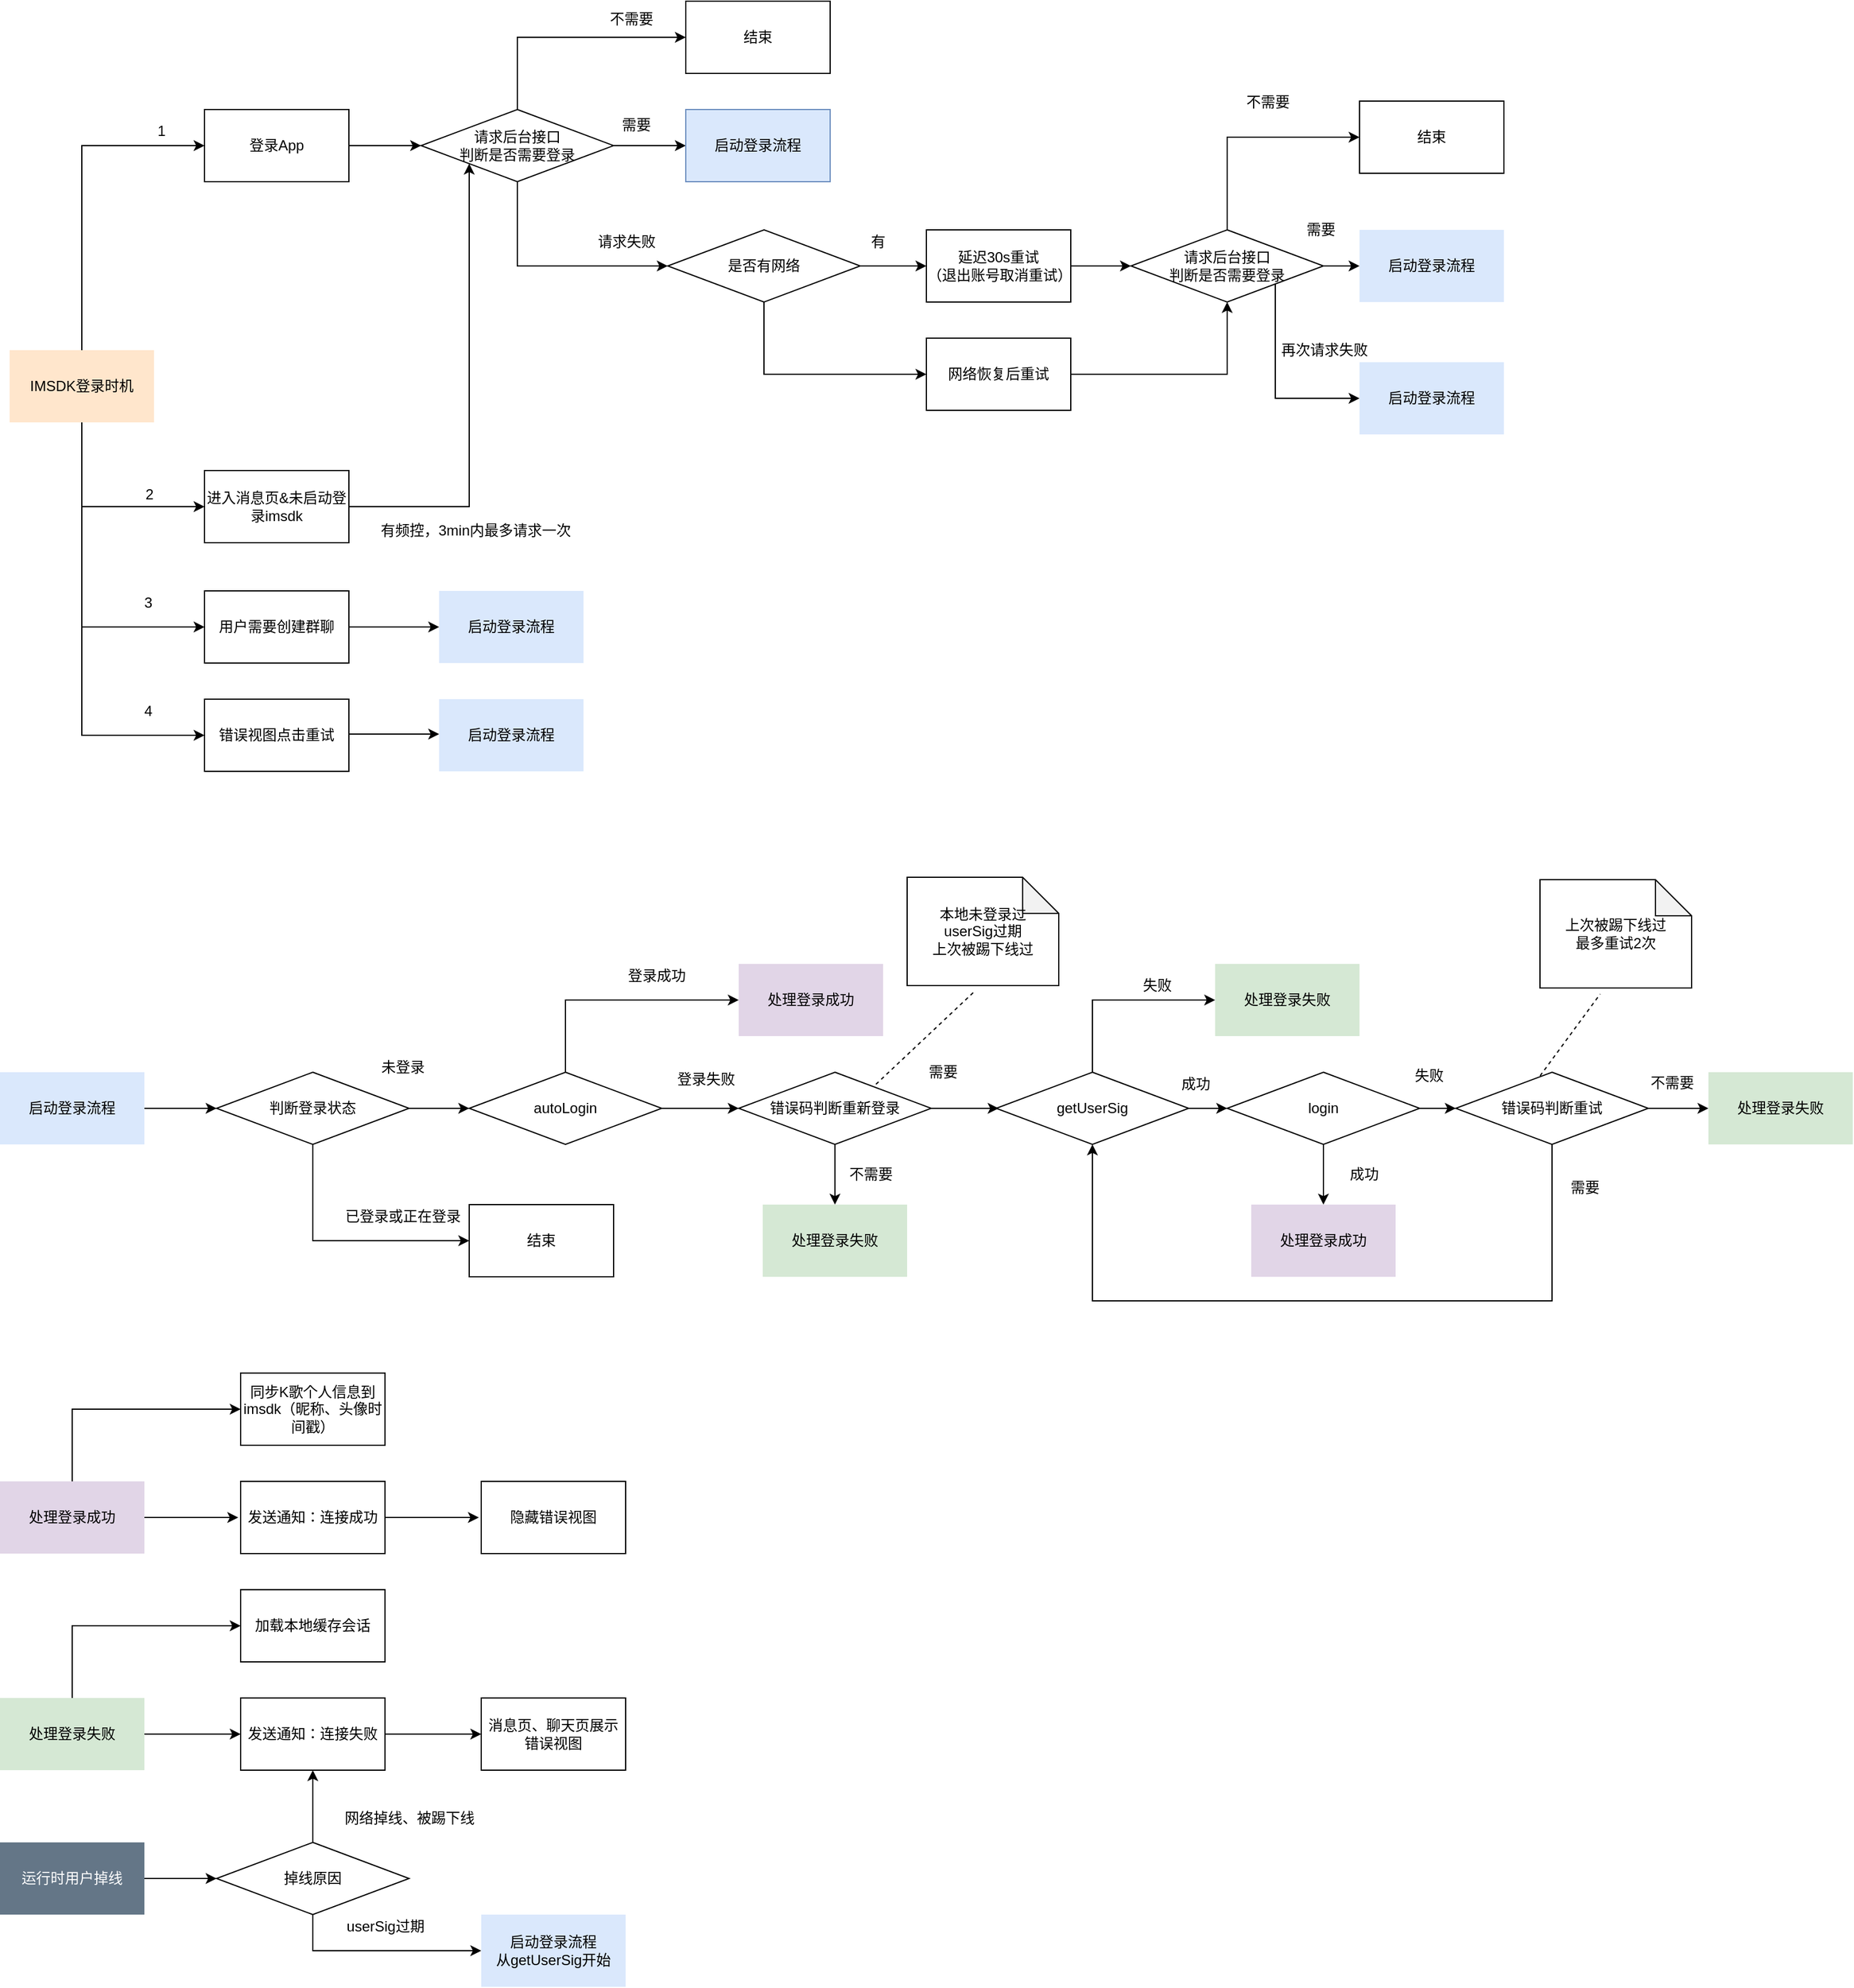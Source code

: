 <mxfile version="12.3.3" type="github" pages="1">
  <diagram id="c0NUUx905rl7YYBqa5l2" name="Page-1">
    <mxGraphModel dx="2066" dy="1060" grid="1" gridSize="10" guides="1" tooltips="1" connect="1" arrows="1" fold="1" page="1" pageScale="1" pageWidth="4681" pageHeight="3300" math="0" shadow="0">
      <root>
        <mxCell id="0"/>
        <mxCell id="1" parent="0"/>
        <mxCell id="lAbQS1DIYK83FeChOZU8-4" style="edgeStyle=orthogonalEdgeStyle;rounded=0;orthogonalLoop=1;jettySize=auto;html=1;exitX=1;exitY=0.5;exitDx=0;exitDy=0;entryX=0;entryY=0.5;entryDx=0;entryDy=0;" parent="1" source="lAbQS1DIYK83FeChOZU8-1" target="lAbQS1DIYK83FeChOZU8-2" edge="1">
          <mxGeometry relative="1" as="geometry"/>
        </mxCell>
        <mxCell id="lAbQS1DIYK83FeChOZU8-1" value="登录App" style="rounded=0;whiteSpace=wrap;html=1;" parent="1" vertex="1">
          <mxGeometry x="482" y="290" width="120" height="60" as="geometry"/>
        </mxCell>
        <mxCell id="lAbQS1DIYK83FeChOZU8-6" style="edgeStyle=orthogonalEdgeStyle;rounded=0;orthogonalLoop=1;jettySize=auto;html=1;exitX=1;exitY=0.5;exitDx=0;exitDy=0;" parent="1" source="lAbQS1DIYK83FeChOZU8-2" target="lAbQS1DIYK83FeChOZU8-5" edge="1">
          <mxGeometry relative="1" as="geometry"/>
        </mxCell>
        <mxCell id="lAbQS1DIYK83FeChOZU8-9" style="edgeStyle=orthogonalEdgeStyle;rounded=0;orthogonalLoop=1;jettySize=auto;html=1;exitX=0.5;exitY=1;exitDx=0;exitDy=0;entryX=0;entryY=0.5;entryDx=0;entryDy=0;" parent="1" source="lAbQS1DIYK83FeChOZU8-2" target="lAbQS1DIYK83FeChOZU8-14" edge="1">
          <mxGeometry relative="1" as="geometry">
            <mxPoint x="882" y="420" as="targetPoint"/>
          </mxGeometry>
        </mxCell>
        <mxCell id="lAbQS1DIYK83FeChOZU8-12" style="edgeStyle=orthogonalEdgeStyle;rounded=0;orthogonalLoop=1;jettySize=auto;html=1;exitX=0.5;exitY=0;exitDx=0;exitDy=0;entryX=0;entryY=0.5;entryDx=0;entryDy=0;" parent="1" source="lAbQS1DIYK83FeChOZU8-2" target="lAbQS1DIYK83FeChOZU8-11" edge="1">
          <mxGeometry relative="1" as="geometry"/>
        </mxCell>
        <mxCell id="lAbQS1DIYK83FeChOZU8-2" value="请求后台接口&lt;br&gt;判断是否需要登录" style="rhombus;whiteSpace=wrap;html=1;" parent="1" vertex="1">
          <mxGeometry x="662" y="290" width="160" height="60" as="geometry"/>
        </mxCell>
        <mxCell id="lAbQS1DIYK83FeChOZU8-5" value="启动登录流程" style="rounded=0;whiteSpace=wrap;html=1;fillColor=#dae8fc;strokeColor=#6c8ebf;" parent="1" vertex="1">
          <mxGeometry x="882" y="290" width="120" height="60" as="geometry"/>
        </mxCell>
        <mxCell id="lAbQS1DIYK83FeChOZU8-8" value="请求失败" style="text;html=1;resizable=0;points=[];autosize=1;align=left;verticalAlign=top;spacingTop=-4;" parent="1" vertex="1">
          <mxGeometry x="807" y="390" width="60" height="20" as="geometry"/>
        </mxCell>
        <mxCell id="lAbQS1DIYK83FeChOZU8-10" value="需要" style="text;html=1;resizable=0;points=[];autosize=1;align=left;verticalAlign=top;spacingTop=-4;" parent="1" vertex="1">
          <mxGeometry x="827" y="293" width="40" height="20" as="geometry"/>
        </mxCell>
        <mxCell id="lAbQS1DIYK83FeChOZU8-11" value="结束" style="rounded=0;whiteSpace=wrap;html=1;" parent="1" vertex="1">
          <mxGeometry x="882" y="200" width="120" height="60" as="geometry"/>
        </mxCell>
        <mxCell id="lAbQS1DIYK83FeChOZU8-13" value="不需要" style="text;html=1;resizable=0;points=[];autosize=1;align=left;verticalAlign=top;spacingTop=-4;" parent="1" vertex="1">
          <mxGeometry x="817" y="205" width="50" height="20" as="geometry"/>
        </mxCell>
        <mxCell id="lAbQS1DIYK83FeChOZU8-16" style="edgeStyle=orthogonalEdgeStyle;rounded=0;orthogonalLoop=1;jettySize=auto;html=1;exitX=1;exitY=0.5;exitDx=0;exitDy=0;entryX=0;entryY=0.5;entryDx=0;entryDy=0;" parent="1" source="lAbQS1DIYK83FeChOZU8-14" target="lAbQS1DIYK83FeChOZU8-15" edge="1">
          <mxGeometry relative="1" as="geometry"/>
        </mxCell>
        <mxCell id="lAbQS1DIYK83FeChOZU8-19" style="edgeStyle=orthogonalEdgeStyle;rounded=0;orthogonalLoop=1;jettySize=auto;html=1;exitX=0.5;exitY=1;exitDx=0;exitDy=0;entryX=0;entryY=0.5;entryDx=0;entryDy=0;" parent="1" source="lAbQS1DIYK83FeChOZU8-14" target="lAbQS1DIYK83FeChOZU8-18" edge="1">
          <mxGeometry relative="1" as="geometry"/>
        </mxCell>
        <mxCell id="lAbQS1DIYK83FeChOZU8-14" value="是否有网络" style="rhombus;whiteSpace=wrap;html=1;" parent="1" vertex="1">
          <mxGeometry x="867" y="390" width="160" height="60" as="geometry"/>
        </mxCell>
        <mxCell id="lAbQS1DIYK83FeChOZU8-21" style="edgeStyle=orthogonalEdgeStyle;rounded=0;orthogonalLoop=1;jettySize=auto;html=1;exitX=1;exitY=0.5;exitDx=0;exitDy=0;entryX=0;entryY=0.5;entryDx=0;entryDy=0;" parent="1" source="lAbQS1DIYK83FeChOZU8-15" target="lAbQS1DIYK83FeChOZU8-20" edge="1">
          <mxGeometry relative="1" as="geometry"/>
        </mxCell>
        <mxCell id="lAbQS1DIYK83FeChOZU8-15" value="延迟30s重试&lt;br&gt;（退出账号取消重试）" style="rounded=0;whiteSpace=wrap;html=1;" parent="1" vertex="1">
          <mxGeometry x="1082" y="390" width="120" height="60" as="geometry"/>
        </mxCell>
        <mxCell id="lAbQS1DIYK83FeChOZU8-17" value="有" style="text;html=1;resizable=0;points=[];autosize=1;align=left;verticalAlign=top;spacingTop=-4;" parent="1" vertex="1">
          <mxGeometry x="1034" y="390" width="30" height="20" as="geometry"/>
        </mxCell>
        <mxCell id="lAbQS1DIYK83FeChOZU8-22" style="edgeStyle=orthogonalEdgeStyle;rounded=0;orthogonalLoop=1;jettySize=auto;html=1;exitX=1;exitY=0.5;exitDx=0;exitDy=0;entryX=0.5;entryY=1;entryDx=0;entryDy=0;" parent="1" source="lAbQS1DIYK83FeChOZU8-18" target="lAbQS1DIYK83FeChOZU8-20" edge="1">
          <mxGeometry relative="1" as="geometry"/>
        </mxCell>
        <mxCell id="lAbQS1DIYK83FeChOZU8-18" value="网络恢复后重试" style="rounded=0;whiteSpace=wrap;html=1;" parent="1" vertex="1">
          <mxGeometry x="1082" y="480" width="120" height="60" as="geometry"/>
        </mxCell>
        <mxCell id="lAbQS1DIYK83FeChOZU8-24" style="edgeStyle=orthogonalEdgeStyle;rounded=0;orthogonalLoop=1;jettySize=auto;html=1;exitX=0.5;exitY=0;exitDx=0;exitDy=0;entryX=0;entryY=0.5;entryDx=0;entryDy=0;" parent="1" source="lAbQS1DIYK83FeChOZU8-20" target="lAbQS1DIYK83FeChOZU8-23" edge="1">
          <mxGeometry relative="1" as="geometry"/>
        </mxCell>
        <mxCell id="lAbQS1DIYK83FeChOZU8-33" style="edgeStyle=orthogonalEdgeStyle;rounded=0;orthogonalLoop=1;jettySize=auto;html=1;exitX=1;exitY=0.5;exitDx=0;exitDy=0;entryX=0;entryY=0.5;entryDx=0;entryDy=0;" parent="1" source="lAbQS1DIYK83FeChOZU8-20" target="lAbQS1DIYK83FeChOZU8-25" edge="1">
          <mxGeometry relative="1" as="geometry"/>
        </mxCell>
        <mxCell id="lAbQS1DIYK83FeChOZU8-35" style="edgeStyle=orthogonalEdgeStyle;rounded=0;orthogonalLoop=1;jettySize=auto;html=1;exitX=1;exitY=1;exitDx=0;exitDy=0;entryX=0;entryY=0.5;entryDx=0;entryDy=0;" parent="1" source="lAbQS1DIYK83FeChOZU8-20" target="lAbQS1DIYK83FeChOZU8-34" edge="1">
          <mxGeometry relative="1" as="geometry">
            <Array as="points">
              <mxPoint x="1372" y="530"/>
            </Array>
          </mxGeometry>
        </mxCell>
        <mxCell id="lAbQS1DIYK83FeChOZU8-20" value="请求后台接口&lt;br&gt;判断是否需要登录" style="rhombus;whiteSpace=wrap;html=1;" parent="1" vertex="1">
          <mxGeometry x="1252" y="390" width="160" height="60" as="geometry"/>
        </mxCell>
        <mxCell id="lAbQS1DIYK83FeChOZU8-23" value="结束" style="rounded=0;whiteSpace=wrap;html=1;" parent="1" vertex="1">
          <mxGeometry x="1442" y="283" width="120" height="60" as="geometry"/>
        </mxCell>
        <mxCell id="lAbQS1DIYK83FeChOZU8-25" value="启动登录流程" style="rounded=0;whiteSpace=wrap;html=1;fillColor=#dae8fc;strokeColor=none;" parent="1" vertex="1">
          <mxGeometry x="1442" y="390" width="120" height="60" as="geometry"/>
        </mxCell>
        <mxCell id="lAbQS1DIYK83FeChOZU8-26" value="不需要" style="text;html=1;resizable=0;points=[];autosize=1;align=left;verticalAlign=top;spacingTop=-4;" parent="1" vertex="1">
          <mxGeometry x="1346" y="274" width="50" height="20" as="geometry"/>
        </mxCell>
        <mxCell id="lAbQS1DIYK83FeChOZU8-28" value="需要" style="text;html=1;resizable=0;points=[];autosize=1;align=left;verticalAlign=top;spacingTop=-4;" parent="1" vertex="1">
          <mxGeometry x="1396" y="380" width="40" height="20" as="geometry"/>
        </mxCell>
        <mxCell id="lAbQS1DIYK83FeChOZU8-34" value="启动登录流程" style="rounded=0;whiteSpace=wrap;html=1;strokeColor=none;fillColor=#dae8fc;" parent="1" vertex="1">
          <mxGeometry x="1442" y="500" width="120" height="60" as="geometry"/>
        </mxCell>
        <mxCell id="lAbQS1DIYK83FeChOZU8-37" value="再次请求失败" style="text;html=1;resizable=0;points=[];autosize=1;align=left;verticalAlign=top;spacingTop=-4;" parent="1" vertex="1">
          <mxGeometry x="1375" y="480" width="90" height="20" as="geometry"/>
        </mxCell>
        <mxCell id="lAbQS1DIYK83FeChOZU8-40" style="edgeStyle=orthogonalEdgeStyle;rounded=0;orthogonalLoop=1;jettySize=auto;html=1;exitX=1;exitY=0.5;exitDx=0;exitDy=0;entryX=0;entryY=0.5;entryDx=0;entryDy=0;" parent="1" source="lAbQS1DIYK83FeChOZU8-38" edge="1">
          <mxGeometry relative="1" as="geometry">
            <mxPoint x="492" y="1120" as="targetPoint"/>
          </mxGeometry>
        </mxCell>
        <mxCell id="lAbQS1DIYK83FeChOZU8-38" value="启动登录流程" style="rounded=0;whiteSpace=wrap;html=1;strokeColor=none;fillColor=#dae8fc;" parent="1" vertex="1">
          <mxGeometry x="312" y="1090" width="120" height="60" as="geometry"/>
        </mxCell>
        <mxCell id="lAbQS1DIYK83FeChOZU8-45" style="edgeStyle=orthogonalEdgeStyle;rounded=0;orthogonalLoop=1;jettySize=auto;html=1;exitX=0.5;exitY=1;exitDx=0;exitDy=0;entryX=0;entryY=0.5;entryDx=0;entryDy=0;" parent="1" source="lAbQS1DIYK83FeChOZU8-41" target="lAbQS1DIYK83FeChOZU8-44" edge="1">
          <mxGeometry relative="1" as="geometry"/>
        </mxCell>
        <mxCell id="lAbQS1DIYK83FeChOZU8-46" style="edgeStyle=orthogonalEdgeStyle;rounded=0;orthogonalLoop=1;jettySize=auto;html=1;exitX=1;exitY=0.5;exitDx=0;exitDy=0;entryX=0;entryY=0.5;entryDx=0;entryDy=0;" parent="1" source="lAbQS1DIYK83FeChOZU8-41" edge="1">
          <mxGeometry relative="1" as="geometry">
            <mxPoint x="702" y="1120" as="targetPoint"/>
          </mxGeometry>
        </mxCell>
        <mxCell id="lAbQS1DIYK83FeChOZU8-41" value="判断登录状态" style="rhombus;whiteSpace=wrap;html=1;" parent="1" vertex="1">
          <mxGeometry x="492" y="1090" width="160" height="60" as="geometry"/>
        </mxCell>
        <mxCell id="lAbQS1DIYK83FeChOZU8-44" value="结束" style="rounded=0;whiteSpace=wrap;html=1;" parent="1" vertex="1">
          <mxGeometry x="702" y="1200" width="120" height="60" as="geometry"/>
        </mxCell>
        <mxCell id="lAbQS1DIYK83FeChOZU8-57" style="edgeStyle=orthogonalEdgeStyle;rounded=0;orthogonalLoop=1;jettySize=auto;html=1;exitX=0.5;exitY=0;exitDx=0;exitDy=0;entryX=0;entryY=0.5;entryDx=0;entryDy=0;" parent="1" source="lAbQS1DIYK83FeChOZU8-47" target="lAbQS1DIYK83FeChOZU8-51" edge="1">
          <mxGeometry relative="1" as="geometry"/>
        </mxCell>
        <mxCell id="lAbQS1DIYK83FeChOZU8-58" style="edgeStyle=orthogonalEdgeStyle;rounded=0;orthogonalLoop=1;jettySize=auto;html=1;exitX=1;exitY=0.5;exitDx=0;exitDy=0;entryX=0;entryY=0.5;entryDx=0;entryDy=0;" parent="1" source="lAbQS1DIYK83FeChOZU8-47" edge="1">
          <mxGeometry relative="1" as="geometry">
            <mxPoint x="926" y="1120" as="targetPoint"/>
          </mxGeometry>
        </mxCell>
        <mxCell id="lAbQS1DIYK83FeChOZU8-47" value="autoLogin" style="rhombus;whiteSpace=wrap;html=1;" parent="1" vertex="1">
          <mxGeometry x="702" y="1090" width="160" height="60" as="geometry"/>
        </mxCell>
        <mxCell id="lAbQS1DIYK83FeChOZU8-48" value="已登录或正在登录" style="text;html=1;resizable=0;points=[];autosize=1;align=left;verticalAlign=top;spacingTop=-4;" parent="1" vertex="1">
          <mxGeometry x="597" y="1200" width="110" height="20" as="geometry"/>
        </mxCell>
        <mxCell id="lAbQS1DIYK83FeChOZU8-49" value="未登录" style="text;html=1;resizable=0;points=[];autosize=1;align=left;verticalAlign=top;spacingTop=-4;" parent="1" vertex="1">
          <mxGeometry x="627" y="1076" width="50" height="20" as="geometry"/>
        </mxCell>
        <mxCell id="lAbQS1DIYK83FeChOZU8-51" value="处理登录成功" style="rounded=0;whiteSpace=wrap;html=1;strokeColor=none;fillColor=#e1d5e7;" parent="1" vertex="1">
          <mxGeometry x="926" y="1000" width="120" height="60" as="geometry"/>
        </mxCell>
        <mxCell id="lAbQS1DIYK83FeChOZU8-53" value="登录成功" style="text;html=1;resizable=0;points=[];autosize=1;align=left;verticalAlign=top;spacingTop=-4;" parent="1" vertex="1">
          <mxGeometry x="832" y="1000" width="60" height="20" as="geometry"/>
        </mxCell>
        <mxCell id="lAbQS1DIYK83FeChOZU8-63" style="edgeStyle=orthogonalEdgeStyle;rounded=0;orthogonalLoop=1;jettySize=auto;html=1;exitX=1;exitY=0.5;exitDx=0;exitDy=0;" parent="1" source="lAbQS1DIYK83FeChOZU8-59" edge="1">
          <mxGeometry relative="1" as="geometry">
            <mxPoint x="1142" y="1120" as="targetPoint"/>
          </mxGeometry>
        </mxCell>
        <mxCell id="lAbQS1DIYK83FeChOZU8-82" style="edgeStyle=orthogonalEdgeStyle;rounded=0;orthogonalLoop=1;jettySize=auto;html=1;exitX=0.5;exitY=1;exitDx=0;exitDy=0;entryX=0.5;entryY=0;entryDx=0;entryDy=0;" parent="1" source="lAbQS1DIYK83FeChOZU8-59" target="lAbQS1DIYK83FeChOZU8-62" edge="1">
          <mxGeometry relative="1" as="geometry"/>
        </mxCell>
        <mxCell id="lAbQS1DIYK83FeChOZU8-59" value="错误码判断重新登录" style="rhombus;whiteSpace=wrap;html=1;" parent="1" vertex="1">
          <mxGeometry x="926" y="1090" width="160" height="60" as="geometry"/>
        </mxCell>
        <mxCell id="lAbQS1DIYK83FeChOZU8-60" value="登录失败" style="text;html=1;resizable=0;points=[];autosize=1;align=left;verticalAlign=top;spacingTop=-4;" parent="1" vertex="1">
          <mxGeometry x="873" y="1086" width="60" height="20" as="geometry"/>
        </mxCell>
        <mxCell id="lAbQS1DIYK83FeChOZU8-62" value="处理登录失败" style="rounded=0;whiteSpace=wrap;html=1;fillColor=#d5e8d4;strokeColor=none;" parent="1" vertex="1">
          <mxGeometry x="946" y="1200" width="120" height="60" as="geometry"/>
        </mxCell>
        <mxCell id="lAbQS1DIYK83FeChOZU8-64" value="需要" style="text;html=1;resizable=0;points=[];autosize=1;align=left;verticalAlign=top;spacingTop=-4;" parent="1" vertex="1">
          <mxGeometry x="1082" y="1080" width="40" height="20" as="geometry"/>
        </mxCell>
        <mxCell id="lAbQS1DIYK83FeChOZU8-66" value="不需要" style="text;html=1;resizable=0;points=[];autosize=1;align=left;verticalAlign=top;spacingTop=-4;" parent="1" vertex="1">
          <mxGeometry x="1016" y="1165" width="50" height="20" as="geometry"/>
        </mxCell>
        <mxCell id="lAbQS1DIYK83FeChOZU8-69" value="处理登录失败" style="rounded=0;whiteSpace=wrap;html=1;fillColor=#d5e8d4;strokeColor=none;" parent="1" vertex="1">
          <mxGeometry x="1322" y="1000" width="120" height="60" as="geometry"/>
        </mxCell>
        <mxCell id="lAbQS1DIYK83FeChOZU8-71" value="失败" style="text;html=1;resizable=0;points=[];autosize=1;align=left;verticalAlign=top;spacingTop=-4;" parent="1" vertex="1">
          <mxGeometry x="1260" y="1008" width="40" height="20" as="geometry"/>
        </mxCell>
        <mxCell id="lAbQS1DIYK83FeChOZU8-72" value="成功" style="text;html=1;resizable=0;points=[];autosize=1;align=left;verticalAlign=top;spacingTop=-4;" parent="1" vertex="1">
          <mxGeometry x="1292" y="1090" width="40" height="20" as="geometry"/>
        </mxCell>
        <mxCell id="lAbQS1DIYK83FeChOZU8-75" style="edgeStyle=orthogonalEdgeStyle;rounded=0;orthogonalLoop=1;jettySize=auto;html=1;exitX=0.5;exitY=0;exitDx=0;exitDy=0;entryX=0;entryY=0.5;entryDx=0;entryDy=0;" parent="1" source="lAbQS1DIYK83FeChOZU8-73" target="lAbQS1DIYK83FeChOZU8-69" edge="1">
          <mxGeometry relative="1" as="geometry"/>
        </mxCell>
        <mxCell id="lAbQS1DIYK83FeChOZU8-76" style="edgeStyle=orthogonalEdgeStyle;rounded=0;orthogonalLoop=1;jettySize=auto;html=1;exitX=1;exitY=0.5;exitDx=0;exitDy=0;entryX=0;entryY=0.5;entryDx=0;entryDy=0;" parent="1" source="lAbQS1DIYK83FeChOZU8-73" target="lAbQS1DIYK83FeChOZU8-74" edge="1">
          <mxGeometry relative="1" as="geometry"/>
        </mxCell>
        <mxCell id="lAbQS1DIYK83FeChOZU8-73" value="getUserSig" style="rhombus;whiteSpace=wrap;html=1;" parent="1" vertex="1">
          <mxGeometry x="1140" y="1090" width="160" height="60" as="geometry"/>
        </mxCell>
        <mxCell id="lAbQS1DIYK83FeChOZU8-83" style="edgeStyle=orthogonalEdgeStyle;rounded=0;orthogonalLoop=1;jettySize=auto;html=1;exitX=0.5;exitY=1;exitDx=0;exitDy=0;entryX=0.5;entryY=0;entryDx=0;entryDy=0;" parent="1" source="lAbQS1DIYK83FeChOZU8-74" target="lAbQS1DIYK83FeChOZU8-78" edge="1">
          <mxGeometry relative="1" as="geometry"/>
        </mxCell>
        <mxCell id="lAbQS1DIYK83FeChOZU8-84" style="edgeStyle=orthogonalEdgeStyle;rounded=0;orthogonalLoop=1;jettySize=auto;html=1;exitX=1;exitY=0.5;exitDx=0;exitDy=0;entryX=0;entryY=0.5;entryDx=0;entryDy=0;" parent="1" source="lAbQS1DIYK83FeChOZU8-74" target="lAbQS1DIYK83FeChOZU8-81" edge="1">
          <mxGeometry relative="1" as="geometry"/>
        </mxCell>
        <mxCell id="lAbQS1DIYK83FeChOZU8-74" value="login" style="rhombus;whiteSpace=wrap;html=1;" parent="1" vertex="1">
          <mxGeometry x="1332" y="1090" width="160" height="60" as="geometry"/>
        </mxCell>
        <mxCell id="lAbQS1DIYK83FeChOZU8-78" value="处理登录成功" style="rounded=0;whiteSpace=wrap;html=1;fillColor=#e1d5e7;strokeColor=none;" parent="1" vertex="1">
          <mxGeometry x="1352" y="1200" width="120" height="60" as="geometry"/>
        </mxCell>
        <mxCell id="lAbQS1DIYK83FeChOZU8-80" value="成功" style="text;html=1;resizable=0;points=[];autosize=1;align=left;verticalAlign=top;spacingTop=-4;" parent="1" vertex="1">
          <mxGeometry x="1432" y="1165" width="40" height="20" as="geometry"/>
        </mxCell>
        <mxCell id="lAbQS1DIYK83FeChOZU8-87" style="edgeStyle=orthogonalEdgeStyle;rounded=0;orthogonalLoop=1;jettySize=auto;html=1;exitX=1;exitY=0.5;exitDx=0;exitDy=0;entryX=0;entryY=0.5;entryDx=0;entryDy=0;" parent="1" source="lAbQS1DIYK83FeChOZU8-81" target="lAbQS1DIYK83FeChOZU8-86" edge="1">
          <mxGeometry relative="1" as="geometry"/>
        </mxCell>
        <mxCell id="lAbQS1DIYK83FeChOZU8-89" style="edgeStyle=orthogonalEdgeStyle;rounded=0;orthogonalLoop=1;jettySize=auto;html=1;exitX=0.5;exitY=1;exitDx=0;exitDy=0;entryX=0.5;entryY=1;entryDx=0;entryDy=0;" parent="1" source="lAbQS1DIYK83FeChOZU8-81" target="lAbQS1DIYK83FeChOZU8-73" edge="1">
          <mxGeometry relative="1" as="geometry">
            <mxPoint x="1522" y="1496" as="targetPoint"/>
            <Array as="points">
              <mxPoint x="1602" y="1280"/>
              <mxPoint x="1220" y="1280"/>
            </Array>
          </mxGeometry>
        </mxCell>
        <mxCell id="lAbQS1DIYK83FeChOZU8-81" value="错误码判断重试" style="rhombus;whiteSpace=wrap;html=1;" parent="1" vertex="1">
          <mxGeometry x="1522" y="1090" width="160" height="60" as="geometry"/>
        </mxCell>
        <mxCell id="lAbQS1DIYK83FeChOZU8-85" value="失败" style="text;html=1;resizable=0;points=[];autosize=1;align=left;verticalAlign=top;spacingTop=-4;" parent="1" vertex="1">
          <mxGeometry x="1486" y="1083" width="40" height="20" as="geometry"/>
        </mxCell>
        <mxCell id="lAbQS1DIYK83FeChOZU8-86" value="处理登录失败" style="rounded=0;whiteSpace=wrap;html=1;fillColor=#d5e8d4;strokeColor=none;" parent="1" vertex="1">
          <mxGeometry x="1732" y="1090" width="120" height="60" as="geometry"/>
        </mxCell>
        <mxCell id="lAbQS1DIYK83FeChOZU8-88" value="不需要" style="text;html=1;resizable=0;points=[];autosize=1;align=left;verticalAlign=top;spacingTop=-4;" parent="1" vertex="1">
          <mxGeometry x="1682" y="1089" width="50" height="20" as="geometry"/>
        </mxCell>
        <mxCell id="0C6Ah6sntvQqqlNN2hCG-35" style="edgeStyle=orthogonalEdgeStyle;rounded=0;orthogonalLoop=1;jettySize=auto;html=1;exitX=0.5;exitY=0;exitDx=0;exitDy=0;entryX=0;entryY=0.5;entryDx=0;entryDy=0;" parent="1" source="lAbQS1DIYK83FeChOZU8-90" target="lAbQS1DIYK83FeChOZU8-91" edge="1">
          <mxGeometry relative="1" as="geometry"/>
        </mxCell>
        <mxCell id="0C6Ah6sntvQqqlNN2hCG-36" style="edgeStyle=orthogonalEdgeStyle;rounded=0;orthogonalLoop=1;jettySize=auto;html=1;exitX=1;exitY=0.5;exitDx=0;exitDy=0;" parent="1" source="lAbQS1DIYK83FeChOZU8-90" target="lAbQS1DIYK83FeChOZU8-92" edge="1">
          <mxGeometry relative="1" as="geometry"/>
        </mxCell>
        <mxCell id="lAbQS1DIYK83FeChOZU8-90" value="处理登录失败" style="rounded=0;whiteSpace=wrap;html=1;fillColor=#d5e8d4;strokeColor=none;" parent="1" vertex="1">
          <mxGeometry x="312" y="1610" width="120" height="60" as="geometry"/>
        </mxCell>
        <mxCell id="lAbQS1DIYK83FeChOZU8-91" value="加载本地缓存会话" style="rounded=0;whiteSpace=wrap;html=1;" parent="1" vertex="1">
          <mxGeometry x="512" y="1520" width="120" height="60" as="geometry"/>
        </mxCell>
        <mxCell id="0C6Ah6sntvQqqlNN2hCG-37" style="edgeStyle=orthogonalEdgeStyle;rounded=0;orthogonalLoop=1;jettySize=auto;html=1;exitX=1;exitY=0.5;exitDx=0;exitDy=0;entryX=0;entryY=0.5;entryDx=0;entryDy=0;" parent="1" source="lAbQS1DIYK83FeChOZU8-92" target="lAbQS1DIYK83FeChOZU8-95" edge="1">
          <mxGeometry relative="1" as="geometry"/>
        </mxCell>
        <mxCell id="lAbQS1DIYK83FeChOZU8-92" value="发送通知：连接失败" style="rounded=0;whiteSpace=wrap;html=1;" parent="1" vertex="1">
          <mxGeometry x="512" y="1610" width="120" height="60" as="geometry"/>
        </mxCell>
        <mxCell id="lAbQS1DIYK83FeChOZU8-95" value="消息页、聊天页展示错误视图" style="rounded=0;whiteSpace=wrap;html=1;" parent="1" vertex="1">
          <mxGeometry x="712" y="1610" width="120" height="60" as="geometry"/>
        </mxCell>
        <mxCell id="0C6Ah6sntvQqqlNN2hCG-32" style="edgeStyle=orthogonalEdgeStyle;rounded=0;orthogonalLoop=1;jettySize=auto;html=1;exitX=1;exitY=0.5;exitDx=0;exitDy=0;" parent="1" source="lAbQS1DIYK83FeChOZU8-100" edge="1">
          <mxGeometry relative="1" as="geometry">
            <mxPoint x="510" y="1460" as="targetPoint"/>
          </mxGeometry>
        </mxCell>
        <mxCell id="0C6Ah6sntvQqqlNN2hCG-33" style="edgeStyle=orthogonalEdgeStyle;rounded=0;orthogonalLoop=1;jettySize=auto;html=1;exitX=0.5;exitY=0;exitDx=0;exitDy=0;entryX=0;entryY=0.5;entryDx=0;entryDy=0;" parent="1" source="lAbQS1DIYK83FeChOZU8-100" target="h9LYT2HnnD3ugjPVxh7B-1" edge="1">
          <mxGeometry relative="1" as="geometry"/>
        </mxCell>
        <mxCell id="lAbQS1DIYK83FeChOZU8-100" value="处理登录成功" style="rounded=0;whiteSpace=wrap;html=1;fillColor=#e1d5e7;strokeColor=none;" parent="1" vertex="1">
          <mxGeometry x="312" y="1430" width="120" height="60" as="geometry"/>
        </mxCell>
        <mxCell id="0C6Ah6sntvQqqlNN2hCG-34" style="edgeStyle=orthogonalEdgeStyle;rounded=0;orthogonalLoop=1;jettySize=auto;html=1;exitX=1;exitY=0.5;exitDx=0;exitDy=0;" parent="1" source="lAbQS1DIYK83FeChOZU8-101" edge="1">
          <mxGeometry relative="1" as="geometry">
            <mxPoint x="710" y="1460" as="targetPoint"/>
          </mxGeometry>
        </mxCell>
        <mxCell id="lAbQS1DIYK83FeChOZU8-101" value="发送通知：连接成功" style="rounded=0;whiteSpace=wrap;html=1;" parent="1" vertex="1">
          <mxGeometry x="512" y="1430" width="120" height="60" as="geometry"/>
        </mxCell>
        <mxCell id="lAbQS1DIYK83FeChOZU8-103" value="隐藏错误视图" style="rounded=0;whiteSpace=wrap;html=1;" parent="1" vertex="1">
          <mxGeometry x="712" y="1430" width="120" height="60" as="geometry"/>
        </mxCell>
        <mxCell id="lAbQS1DIYK83FeChOZU8-106" style="edgeStyle=orthogonalEdgeStyle;rounded=0;orthogonalLoop=1;jettySize=auto;html=1;exitX=0.5;exitY=0;exitDx=0;exitDy=0;entryX=0;entryY=0.5;entryDx=0;entryDy=0;" parent="1" source="lAbQS1DIYK83FeChOZU8-105" target="lAbQS1DIYK83FeChOZU8-1" edge="1">
          <mxGeometry relative="1" as="geometry"/>
        </mxCell>
        <mxCell id="lAbQS1DIYK83FeChOZU8-109" style="edgeStyle=orthogonalEdgeStyle;rounded=0;orthogonalLoop=1;jettySize=auto;html=1;exitX=0.5;exitY=1;exitDx=0;exitDy=0;entryX=0;entryY=0.5;entryDx=0;entryDy=0;" parent="1" source="lAbQS1DIYK83FeChOZU8-105" target="lAbQS1DIYK83FeChOZU8-108" edge="1">
          <mxGeometry relative="1" as="geometry"/>
        </mxCell>
        <mxCell id="lAbQS1DIYK83FeChOZU8-123" style="edgeStyle=orthogonalEdgeStyle;rounded=0;orthogonalLoop=1;jettySize=auto;html=1;exitX=0.5;exitY=1;exitDx=0;exitDy=0;entryX=0;entryY=0.5;entryDx=0;entryDy=0;" parent="1" source="lAbQS1DIYK83FeChOZU8-105" target="lAbQS1DIYK83FeChOZU8-122" edge="1">
          <mxGeometry relative="1" as="geometry"/>
        </mxCell>
        <mxCell id="0C6Ah6sntvQqqlNN2hCG-5" style="edgeStyle=orthogonalEdgeStyle;rounded=0;orthogonalLoop=1;jettySize=auto;html=1;exitX=0.5;exitY=1;exitDx=0;exitDy=0;entryX=0;entryY=0.5;entryDx=0;entryDy=0;" parent="1" source="lAbQS1DIYK83FeChOZU8-105" target="0C6Ah6sntvQqqlNN2hCG-2" edge="1">
          <mxGeometry relative="1" as="geometry"/>
        </mxCell>
        <mxCell id="lAbQS1DIYK83FeChOZU8-105" value="IMSDK登录时机" style="rounded=0;whiteSpace=wrap;html=1;strokeColor=none;fillColor=#ffe6cc;" parent="1" vertex="1">
          <mxGeometry x="320" y="490" width="120" height="60" as="geometry"/>
        </mxCell>
        <mxCell id="lAbQS1DIYK83FeChOZU8-107" value="1" style="text;html=1;resizable=0;points=[];autosize=1;align=left;verticalAlign=top;spacingTop=-4;" parent="1" vertex="1">
          <mxGeometry x="441" y="298" width="20" height="20" as="geometry"/>
        </mxCell>
        <mxCell id="RhUt7jmLtdyskmBzTQ3t-1" style="edgeStyle=orthogonalEdgeStyle;rounded=0;orthogonalLoop=1;jettySize=auto;html=1;exitX=1;exitY=0.5;exitDx=0;exitDy=0;entryX=0;entryY=1;entryDx=0;entryDy=0;" edge="1" parent="1" source="lAbQS1DIYK83FeChOZU8-108" target="lAbQS1DIYK83FeChOZU8-2">
          <mxGeometry relative="1" as="geometry"/>
        </mxCell>
        <mxCell id="lAbQS1DIYK83FeChOZU8-108" value="进入消息页&amp;amp;未启动登录imsdk" style="rounded=0;whiteSpace=wrap;html=1;" parent="1" vertex="1">
          <mxGeometry x="482" y="590" width="120" height="60" as="geometry"/>
        </mxCell>
        <mxCell id="lAbQS1DIYK83FeChOZU8-110" value="2" style="text;html=1;resizable=0;points=[];autosize=1;align=left;verticalAlign=top;spacingTop=-4;" parent="1" vertex="1">
          <mxGeometry x="431" y="600" width="20" height="20" as="geometry"/>
        </mxCell>
        <mxCell id="lAbQS1DIYK83FeChOZU8-126" style="edgeStyle=orthogonalEdgeStyle;rounded=0;orthogonalLoop=1;jettySize=auto;html=1;exitX=1;exitY=0.5;exitDx=0;exitDy=0;entryX=0;entryY=0.5;entryDx=0;entryDy=0;" parent="1" source="lAbQS1DIYK83FeChOZU8-122" target="lAbQS1DIYK83FeChOZU8-125" edge="1">
          <mxGeometry relative="1" as="geometry"/>
        </mxCell>
        <mxCell id="lAbQS1DIYK83FeChOZU8-122" value="用户需要创建群聊" style="rounded=0;whiteSpace=wrap;html=1;" parent="1" vertex="1">
          <mxGeometry x="482" y="690" width="120" height="60" as="geometry"/>
        </mxCell>
        <mxCell id="lAbQS1DIYK83FeChOZU8-124" value="3" style="text;html=1;resizable=0;points=[];autosize=1;align=left;verticalAlign=top;spacingTop=-4;" parent="1" vertex="1">
          <mxGeometry x="430" y="690" width="20" height="20" as="geometry"/>
        </mxCell>
        <mxCell id="lAbQS1DIYK83FeChOZU8-125" value="启动登录流程" style="rounded=0;whiteSpace=wrap;html=1;strokeColor=none;fillColor=#dae8fc;" parent="1" vertex="1">
          <mxGeometry x="677" y="690" width="120" height="60" as="geometry"/>
        </mxCell>
        <mxCell id="h9LYT2HnnD3ugjPVxh7B-1" value="同步K歌个人信息到imsdk（昵称、头像时间戳）" style="rounded=0;whiteSpace=wrap;html=1;" parent="1" vertex="1">
          <mxGeometry x="512" y="1340" width="120" height="60" as="geometry"/>
        </mxCell>
        <mxCell id="0C6Ah6sntvQqqlNN2hCG-1" value="需要" style="text;html=1;align=center;verticalAlign=middle;resizable=0;points=[];;autosize=1;" parent="1" vertex="1">
          <mxGeometry x="1609" y="1176" width="40" height="20" as="geometry"/>
        </mxCell>
        <mxCell id="0C6Ah6sntvQqqlNN2hCG-4" style="edgeStyle=orthogonalEdgeStyle;rounded=0;orthogonalLoop=1;jettySize=auto;html=1;exitX=1;exitY=0.5;exitDx=0;exitDy=0;entryX=0;entryY=0.5;entryDx=0;entryDy=0;" parent="1" edge="1">
          <mxGeometry relative="1" as="geometry">
            <mxPoint x="602" y="809" as="sourcePoint"/>
            <mxPoint x="677" y="809" as="targetPoint"/>
          </mxGeometry>
        </mxCell>
        <mxCell id="0C6Ah6sntvQqqlNN2hCG-2" value="错误视图点击重试" style="rounded=0;whiteSpace=wrap;html=1;" parent="1" vertex="1">
          <mxGeometry x="482" y="780" width="120" height="60" as="geometry"/>
        </mxCell>
        <mxCell id="0C6Ah6sntvQqqlNN2hCG-3" value="启动登录流程" style="rounded=0;whiteSpace=wrap;html=1;strokeColor=none;fillColor=#dae8fc;" parent="1" vertex="1">
          <mxGeometry x="677" y="780" width="120" height="60" as="geometry"/>
        </mxCell>
        <mxCell id="0C6Ah6sntvQqqlNN2hCG-6" value="4" style="text;html=1;resizable=0;points=[];autosize=1;align=left;verticalAlign=top;spacingTop=-4;" parent="1" vertex="1">
          <mxGeometry x="430" y="780" width="20" height="20" as="geometry"/>
        </mxCell>
        <mxCell id="0C6Ah6sntvQqqlNN2hCG-7" value="本地未登录过&lt;br&gt;userSig过期&lt;br&gt;上次被踢下线过" style="shape=note;whiteSpace=wrap;html=1;backgroundOutline=1;darkOpacity=0.05;" parent="1" vertex="1">
          <mxGeometry x="1066" y="928" width="126" height="90" as="geometry"/>
        </mxCell>
        <mxCell id="0C6Ah6sntvQqqlNN2hCG-9" value="" style="endArrow=none;dashed=1;html=1;entryX=0.452;entryY=1.044;entryDx=0;entryDy=0;entryPerimeter=0;exitX=0.713;exitY=0.167;exitDx=0;exitDy=0;exitPerimeter=0;" parent="1" source="lAbQS1DIYK83FeChOZU8-59" target="0C6Ah6sntvQqqlNN2hCG-7" edge="1">
          <mxGeometry width="50" height="50" relative="1" as="geometry">
            <mxPoint x="1082" y="1090" as="sourcePoint"/>
            <mxPoint x="1092" y="1040" as="targetPoint"/>
          </mxGeometry>
        </mxCell>
        <mxCell id="0C6Ah6sntvQqqlNN2hCG-10" value="上次被踢下线过&lt;br&gt;最多重试2次" style="shape=note;whiteSpace=wrap;html=1;backgroundOutline=1;darkOpacity=0.05;" parent="1" vertex="1">
          <mxGeometry x="1592" y="930" width="126" height="90" as="geometry"/>
        </mxCell>
        <mxCell id="0C6Ah6sntvQqqlNN2hCG-11" value="" style="endArrow=none;dashed=1;html=1;entryX=0.397;entryY=1.056;entryDx=0;entryDy=0;entryPerimeter=0;exitX=0.713;exitY=0.167;exitDx=0;exitDy=0;exitPerimeter=0;" parent="1" target="0C6Ah6sntvQqqlNN2hCG-10" edge="1">
          <mxGeometry width="50" height="50" relative="1" as="geometry">
            <mxPoint x="1592.08" y="1093.02" as="sourcePoint"/>
            <mxPoint x="1674.952" y="1014.96" as="targetPoint"/>
          </mxGeometry>
        </mxCell>
        <mxCell id="0C6Ah6sntvQqqlNN2hCG-20" style="edgeStyle=orthogonalEdgeStyle;rounded=0;orthogonalLoop=1;jettySize=auto;html=1;exitX=1;exitY=0.5;exitDx=0;exitDy=0;entryX=0;entryY=0.5;entryDx=0;entryDy=0;" parent="1" source="0C6Ah6sntvQqqlNN2hCG-21" target="0C6Ah6sntvQqqlNN2hCG-22" edge="1">
          <mxGeometry relative="1" as="geometry"/>
        </mxCell>
        <mxCell id="0C6Ah6sntvQqqlNN2hCG-21" value="运行时用户掉线" style="rounded=0;whiteSpace=wrap;html=1;fillColor=#647687;strokeColor=none;fontColor=#ffffff;" parent="1" vertex="1">
          <mxGeometry x="312" y="1730" width="120" height="60" as="geometry"/>
        </mxCell>
        <mxCell id="0C6Ah6sntvQqqlNN2hCG-27" style="edgeStyle=orthogonalEdgeStyle;rounded=0;orthogonalLoop=1;jettySize=auto;html=1;exitX=0.5;exitY=1;exitDx=0;exitDy=0;entryX=0;entryY=0.5;entryDx=0;entryDy=0;" parent="1" source="0C6Ah6sntvQqqlNN2hCG-22" target="0C6Ah6sntvQqqlNN2hCG-26" edge="1">
          <mxGeometry relative="1" as="geometry"/>
        </mxCell>
        <mxCell id="0C6Ah6sntvQqqlNN2hCG-38" style="edgeStyle=orthogonalEdgeStyle;rounded=0;orthogonalLoop=1;jettySize=auto;html=1;exitX=0.5;exitY=0;exitDx=0;exitDy=0;entryX=0.5;entryY=1;entryDx=0;entryDy=0;" parent="1" source="0C6Ah6sntvQqqlNN2hCG-22" target="lAbQS1DIYK83FeChOZU8-92" edge="1">
          <mxGeometry relative="1" as="geometry"/>
        </mxCell>
        <mxCell id="0C6Ah6sntvQqqlNN2hCG-22" value="掉线原因" style="rhombus;whiteSpace=wrap;html=1;" parent="1" vertex="1">
          <mxGeometry x="492" y="1730" width="160" height="60" as="geometry"/>
        </mxCell>
        <mxCell id="0C6Ah6sntvQqqlNN2hCG-25" value="网络掉线、被踢下线" style="text;html=1;align=center;verticalAlign=middle;resizable=0;points=[];;autosize=1;" parent="1" vertex="1">
          <mxGeometry x="592" y="1700" width="120" height="20" as="geometry"/>
        </mxCell>
        <mxCell id="0C6Ah6sntvQqqlNN2hCG-26" value="启动登录流程&lt;br&gt;从getUserSig开始" style="rounded=0;whiteSpace=wrap;html=1;fillColor=#dae8fc;strokeColor=none;" parent="1" vertex="1">
          <mxGeometry x="712" y="1790" width="120" height="60" as="geometry"/>
        </mxCell>
        <mxCell id="0C6Ah6sntvQqqlNN2hCG-28" value="userSig过期" style="text;html=1;align=center;verticalAlign=middle;resizable=0;points=[];;autosize=1;" parent="1" vertex="1">
          <mxGeometry x="592" y="1790" width="80" height="20" as="geometry"/>
        </mxCell>
        <mxCell id="RhUt7jmLtdyskmBzTQ3t-2" value="有频控，3min内最多请求一次" style="text;html=1;align=center;verticalAlign=middle;resizable=0;points=[];;autosize=1;" vertex="1" parent="1">
          <mxGeometry x="622" y="630" width="170" height="20" as="geometry"/>
        </mxCell>
      </root>
    </mxGraphModel>
  </diagram>
</mxfile>
